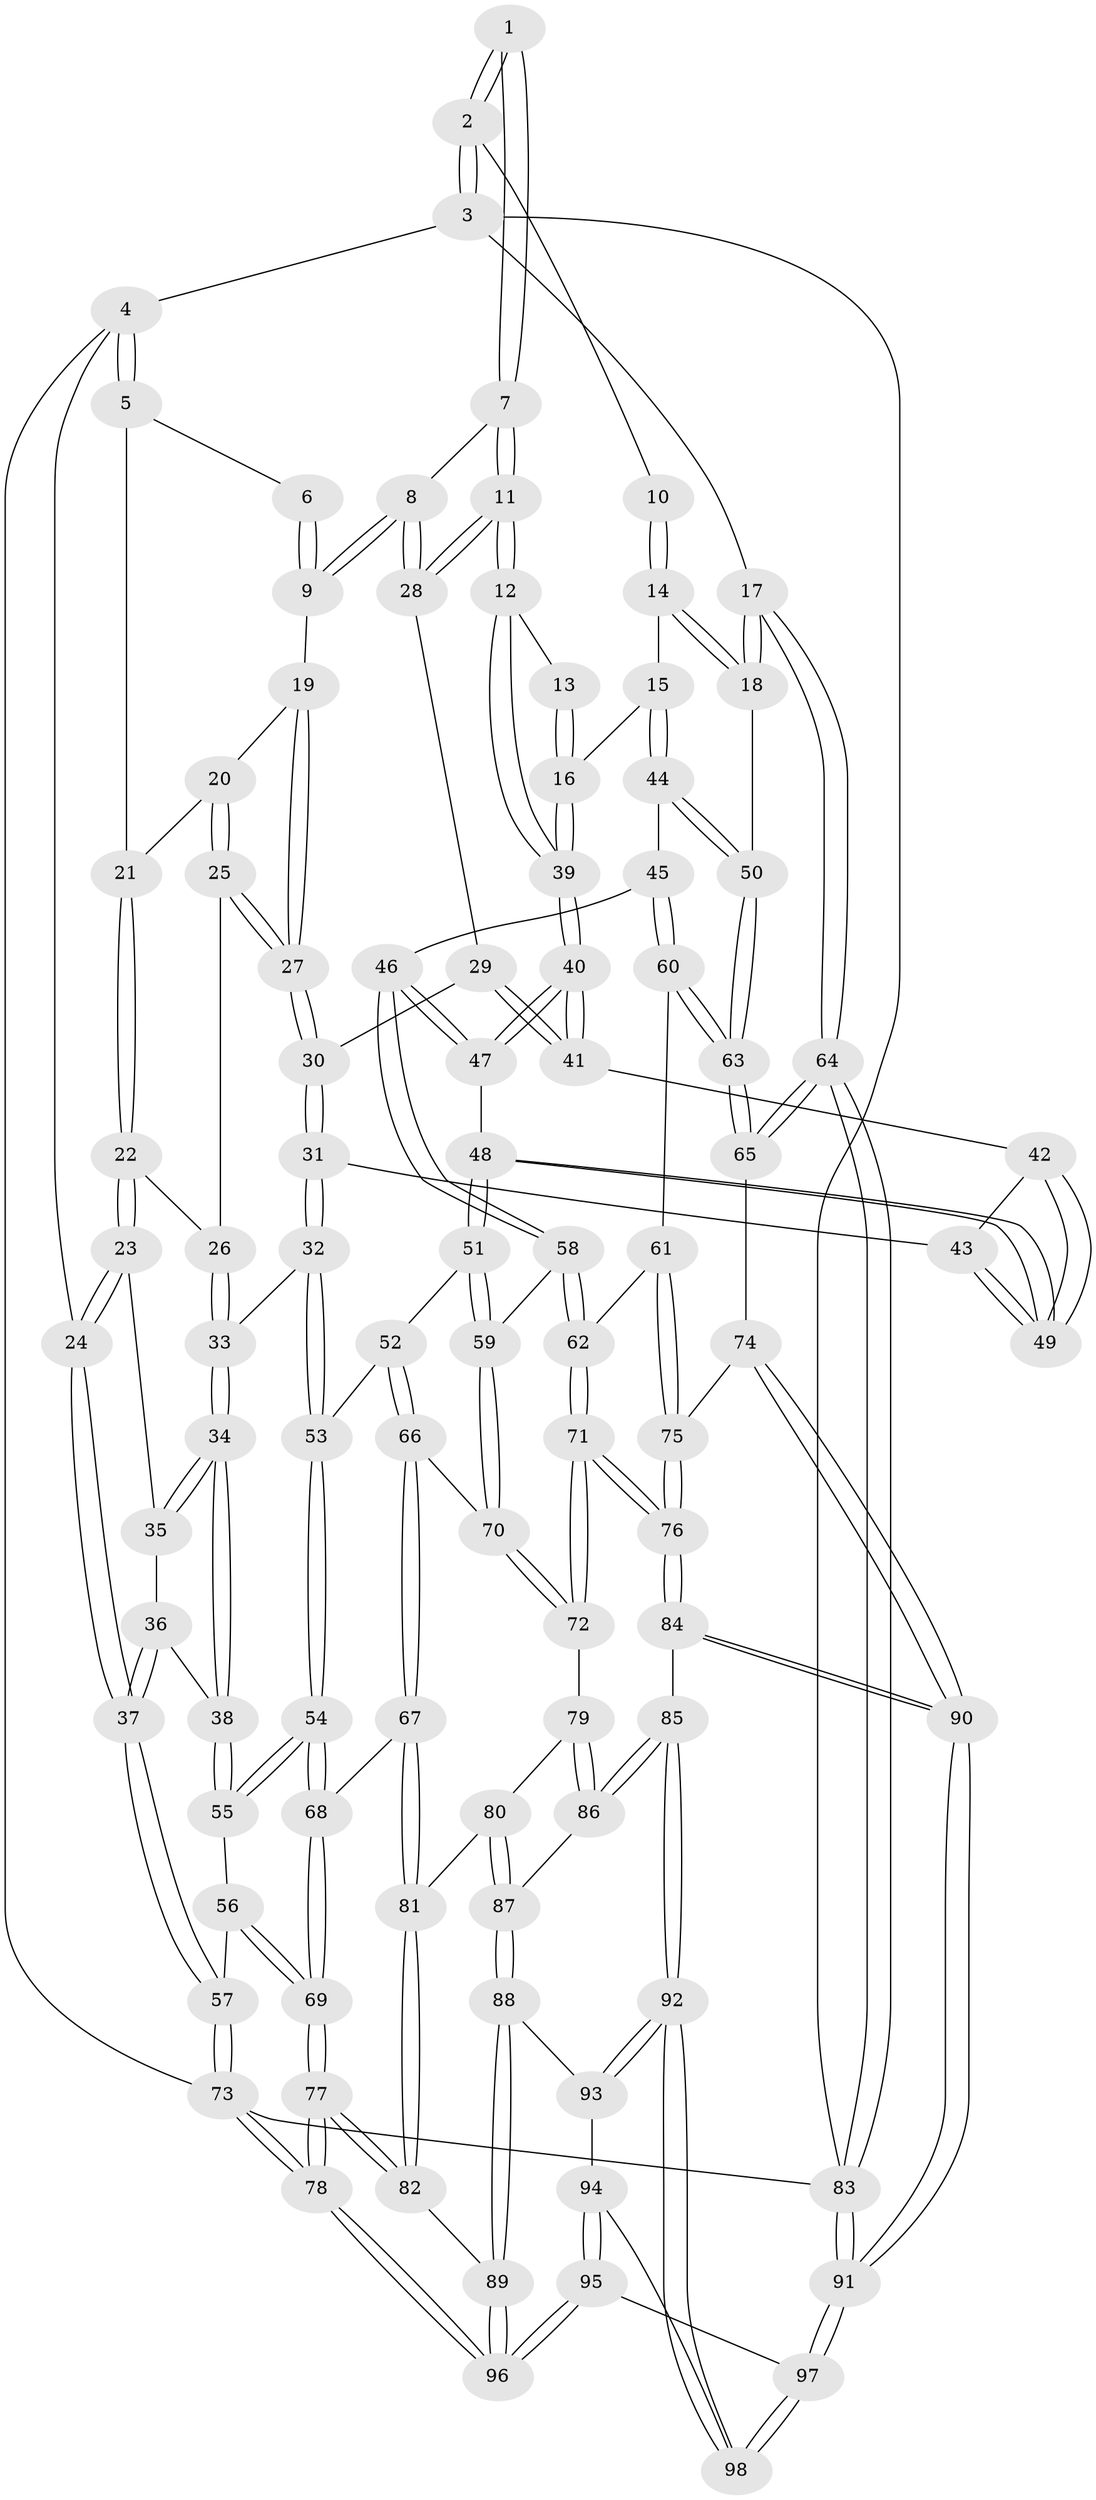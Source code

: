 // coarse degree distribution, {4: 0.43103448275862066, 5: 0.2413793103448276, 7: 0.017241379310344827, 3: 0.1896551724137931, 2: 0.017241379310344827, 6: 0.10344827586206896}
// Generated by graph-tools (version 1.1) at 2025/42/03/06/25 10:42:28]
// undirected, 98 vertices, 242 edges
graph export_dot {
graph [start="1"]
  node [color=gray90,style=filled];
  1 [pos="+0.519840014351884+0"];
  2 [pos="+1+0"];
  3 [pos="+1+0"];
  4 [pos="+0+0"];
  5 [pos="+0+0"];
  6 [pos="+0.5009766773616898+0"];
  7 [pos="+0.6201543786969658+0.11512038970356114"];
  8 [pos="+0.43986602250408224+0.17212756321927541"];
  9 [pos="+0.3846362145063254+0.07966942901820849"];
  10 [pos="+0.9847802927621554+0"];
  11 [pos="+0.704485714778369+0.2182320416202064"];
  12 [pos="+0.705449815662655+0.21920229087165072"];
  13 [pos="+0.9317926809825743+0"];
  14 [pos="+0.9227533598585309+0.2906051845081252"];
  15 [pos="+0.9052530425773981+0.28683008963824774"];
  16 [pos="+0.8836355987810707+0.2798049972969638"];
  17 [pos="+1+0.3271480927389707"];
  18 [pos="+1+0.33527857984314785"];
  19 [pos="+0.3145521783916464+0.11449047459057478"];
  20 [pos="+0.26590205123888866+0.10340868848814144"];
  21 [pos="+0.07187833689600345+0"];
  22 [pos="+0.11287821946776579+0.17693983015051337"];
  23 [pos="+0.09235746700449324+0.20052428024084695"];
  24 [pos="+0+0.20952223549413043"];
  25 [pos="+0.22429259367582358+0.16678756051527627"];
  26 [pos="+0.18147197211997365+0.1926046051153469"];
  27 [pos="+0.3478273886216518+0.2836293943252376"];
  28 [pos="+0.4182743404640353+0.23174786926687732"];
  29 [pos="+0.37806606163778594+0.2899211893161413"];
  30 [pos="+0.3580552662310318+0.30826792750168075"];
  31 [pos="+0.35038407003978295+0.3316524131194607"];
  32 [pos="+0.33189713852137753+0.3537679658788179"];
  33 [pos="+0.2545283114236124+0.36228688701741607"];
  34 [pos="+0.21474724121562383+0.38125167586183245"];
  35 [pos="+0.09315629156310998+0.22673329240458603"];
  36 [pos="+0.049570638079982236+0.3188143427583976"];
  37 [pos="+0+0.4102693806604348"];
  38 [pos="+0.20642569972826794+0.3880012971632279"];
  39 [pos="+0.7130607441865436+0.24138362632041774"];
  40 [pos="+0.7088773708332842+0.24869397759036918"];
  41 [pos="+0.6999178924565098+0.2531341976849204"];
  42 [pos="+0.5458917560143577+0.35787921429432"];
  43 [pos="+0.3887656334446193+0.33934082874655425"];
  44 [pos="+0.8226204837025632+0.459696484805014"];
  45 [pos="+0.7440343120110317+0.4877305372938904"];
  46 [pos="+0.7105260492357057+0.46460632697275933"];
  47 [pos="+0.7004951580224481+0.3924842517993671"];
  48 [pos="+0.5292983028693098+0.4660708003921728"];
  49 [pos="+0.5298080446964879+0.43971257673528263"];
  50 [pos="+0.9248152177880333+0.49220113696218143"];
  51 [pos="+0.5034593694144889+0.5330560350156917"];
  52 [pos="+0.385128133161652+0.476041093373883"];
  53 [pos="+0.38442733841773297+0.47532569407972397"];
  54 [pos="+0.19813264998293467+0.6107777645262478"];
  55 [pos="+0.18112005588265132+0.42836114031969913"];
  56 [pos="+0+0.4790270688114122"];
  57 [pos="+0+0.4400908018658081"];
  58 [pos="+0.6450778968743062+0.5327687823966677"];
  59 [pos="+0.5052644892142675+0.5359568007163485"];
  60 [pos="+0.803119494248993+0.5647490777560226"];
  61 [pos="+0.7782474694713434+0.6028082352679057"];
  62 [pos="+0.6711828929971304+0.6333344011504201"];
  63 [pos="+0.8909853983875704+0.5692330423478493"];
  64 [pos="+1+0.7884110178919791"];
  65 [pos="+0.9625814470966021+0.692504688575976"];
  66 [pos="+0.34395378799875415+0.646557918936025"];
  67 [pos="+0.3243593407384312+0.667127040123084"];
  68 [pos="+0.19438377175110605+0.6276275312856829"];
  69 [pos="+0.15007101058766373+0.660263200298163"];
  70 [pos="+0.49999314377273096+0.5967254357111519"];
  71 [pos="+0.6450599058966806+0.7023500086562882"];
  72 [pos="+0.5246227479862537+0.6734895091201818"];
  73 [pos="+0+1"];
  74 [pos="+0.8478845238318583+0.7449101294451381"];
  75 [pos="+0.7930709749562306+0.7256603615835198"];
  76 [pos="+0.674536568547932+0.7493201108212211"];
  77 [pos="+0+1"];
  78 [pos="+0+1"];
  79 [pos="+0.514496405541649+0.6870316965698391"];
  80 [pos="+0.36276371266223467+0.7269965274518082"];
  81 [pos="+0.3572994488858193+0.7269914784884917"];
  82 [pos="+0.3441992612328498+0.773196091372838"];
  83 [pos="+1+1"];
  84 [pos="+0.6729303984250601+0.7579263965216746"];
  85 [pos="+0.6267346199191726+0.8332390868439196"];
  86 [pos="+0.5011475883029805+0.7841280826421227"];
  87 [pos="+0.48330851172899353+0.8036063308621366"];
  88 [pos="+0.4672784193661609+0.8433511008379917"];
  89 [pos="+0.4083593011984486+0.8554278578801363"];
  90 [pos="+0.8265348529056936+0.9290640569716536"];
  91 [pos="+0.884139407913635+1"];
  92 [pos="+0.6220905493351582+0.8674793752131973"];
  93 [pos="+0.4680598697416808+0.8443263032630006"];
  94 [pos="+0.48197981953236646+0.8753897120799772"];
  95 [pos="+0.5185971256821638+1"];
  96 [pos="+0.23569013169375028+1"];
  97 [pos="+0.6734129052448441+1"];
  98 [pos="+0.6242791604942926+0.9047895448936701"];
  1 -- 2;
  1 -- 2;
  1 -- 7;
  1 -- 7;
  2 -- 3;
  2 -- 3;
  2 -- 10;
  3 -- 4;
  3 -- 17;
  3 -- 83;
  4 -- 5;
  4 -- 5;
  4 -- 24;
  4 -- 73;
  5 -- 6;
  5 -- 21;
  6 -- 9;
  6 -- 9;
  7 -- 8;
  7 -- 11;
  7 -- 11;
  8 -- 9;
  8 -- 9;
  8 -- 28;
  8 -- 28;
  9 -- 19;
  10 -- 14;
  10 -- 14;
  11 -- 12;
  11 -- 12;
  11 -- 28;
  11 -- 28;
  12 -- 13;
  12 -- 39;
  12 -- 39;
  13 -- 16;
  13 -- 16;
  14 -- 15;
  14 -- 18;
  14 -- 18;
  15 -- 16;
  15 -- 44;
  15 -- 44;
  16 -- 39;
  16 -- 39;
  17 -- 18;
  17 -- 18;
  17 -- 64;
  17 -- 64;
  18 -- 50;
  19 -- 20;
  19 -- 27;
  19 -- 27;
  20 -- 21;
  20 -- 25;
  20 -- 25;
  21 -- 22;
  21 -- 22;
  22 -- 23;
  22 -- 23;
  22 -- 26;
  23 -- 24;
  23 -- 24;
  23 -- 35;
  24 -- 37;
  24 -- 37;
  25 -- 26;
  25 -- 27;
  25 -- 27;
  26 -- 33;
  26 -- 33;
  27 -- 30;
  27 -- 30;
  28 -- 29;
  29 -- 30;
  29 -- 41;
  29 -- 41;
  30 -- 31;
  30 -- 31;
  31 -- 32;
  31 -- 32;
  31 -- 43;
  32 -- 33;
  32 -- 53;
  32 -- 53;
  33 -- 34;
  33 -- 34;
  34 -- 35;
  34 -- 35;
  34 -- 38;
  34 -- 38;
  35 -- 36;
  36 -- 37;
  36 -- 37;
  36 -- 38;
  37 -- 57;
  37 -- 57;
  38 -- 55;
  38 -- 55;
  39 -- 40;
  39 -- 40;
  40 -- 41;
  40 -- 41;
  40 -- 47;
  40 -- 47;
  41 -- 42;
  42 -- 43;
  42 -- 49;
  42 -- 49;
  43 -- 49;
  43 -- 49;
  44 -- 45;
  44 -- 50;
  44 -- 50;
  45 -- 46;
  45 -- 60;
  45 -- 60;
  46 -- 47;
  46 -- 47;
  46 -- 58;
  46 -- 58;
  47 -- 48;
  48 -- 49;
  48 -- 49;
  48 -- 51;
  48 -- 51;
  50 -- 63;
  50 -- 63;
  51 -- 52;
  51 -- 59;
  51 -- 59;
  52 -- 53;
  52 -- 66;
  52 -- 66;
  53 -- 54;
  53 -- 54;
  54 -- 55;
  54 -- 55;
  54 -- 68;
  54 -- 68;
  55 -- 56;
  56 -- 57;
  56 -- 69;
  56 -- 69;
  57 -- 73;
  57 -- 73;
  58 -- 59;
  58 -- 62;
  58 -- 62;
  59 -- 70;
  59 -- 70;
  60 -- 61;
  60 -- 63;
  60 -- 63;
  61 -- 62;
  61 -- 75;
  61 -- 75;
  62 -- 71;
  62 -- 71;
  63 -- 65;
  63 -- 65;
  64 -- 65;
  64 -- 65;
  64 -- 83;
  64 -- 83;
  65 -- 74;
  66 -- 67;
  66 -- 67;
  66 -- 70;
  67 -- 68;
  67 -- 81;
  67 -- 81;
  68 -- 69;
  68 -- 69;
  69 -- 77;
  69 -- 77;
  70 -- 72;
  70 -- 72;
  71 -- 72;
  71 -- 72;
  71 -- 76;
  71 -- 76;
  72 -- 79;
  73 -- 78;
  73 -- 78;
  73 -- 83;
  74 -- 75;
  74 -- 90;
  74 -- 90;
  75 -- 76;
  75 -- 76;
  76 -- 84;
  76 -- 84;
  77 -- 78;
  77 -- 78;
  77 -- 82;
  77 -- 82;
  78 -- 96;
  78 -- 96;
  79 -- 80;
  79 -- 86;
  79 -- 86;
  80 -- 81;
  80 -- 87;
  80 -- 87;
  81 -- 82;
  81 -- 82;
  82 -- 89;
  83 -- 91;
  83 -- 91;
  84 -- 85;
  84 -- 90;
  84 -- 90;
  85 -- 86;
  85 -- 86;
  85 -- 92;
  85 -- 92;
  86 -- 87;
  87 -- 88;
  87 -- 88;
  88 -- 89;
  88 -- 89;
  88 -- 93;
  89 -- 96;
  89 -- 96;
  90 -- 91;
  90 -- 91;
  91 -- 97;
  91 -- 97;
  92 -- 93;
  92 -- 93;
  92 -- 98;
  92 -- 98;
  93 -- 94;
  94 -- 95;
  94 -- 95;
  94 -- 98;
  95 -- 96;
  95 -- 96;
  95 -- 97;
  97 -- 98;
  97 -- 98;
}
